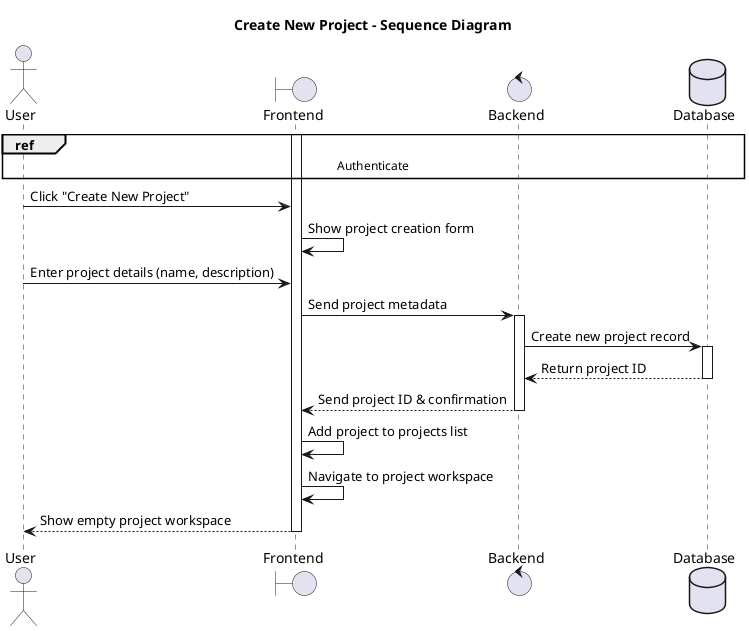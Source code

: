 @startuml
title Create New Project - Sequence Diagram

actor User
boundary Frontend
control Backend
database Database

ref over User, Database: Authenticate

activate Frontend

User -> Frontend: Click "Create New Project"
Frontend -> Frontend: Show project creation form

User -> Frontend: Enter project details (name, description)
Frontend -> Backend: Send project metadata
activate Backend

Backend -> Database: Create new project record
activate Database
Database --> Backend: Return project ID
deactivate Database

Backend --> Frontend: Send project ID & confirmation
deactivate Backend

Frontend -> Frontend: Add project to projects list
Frontend -> Frontend: Navigate to project workspace
Frontend --> User: Show empty project workspace
deactivate Frontend

@enduml